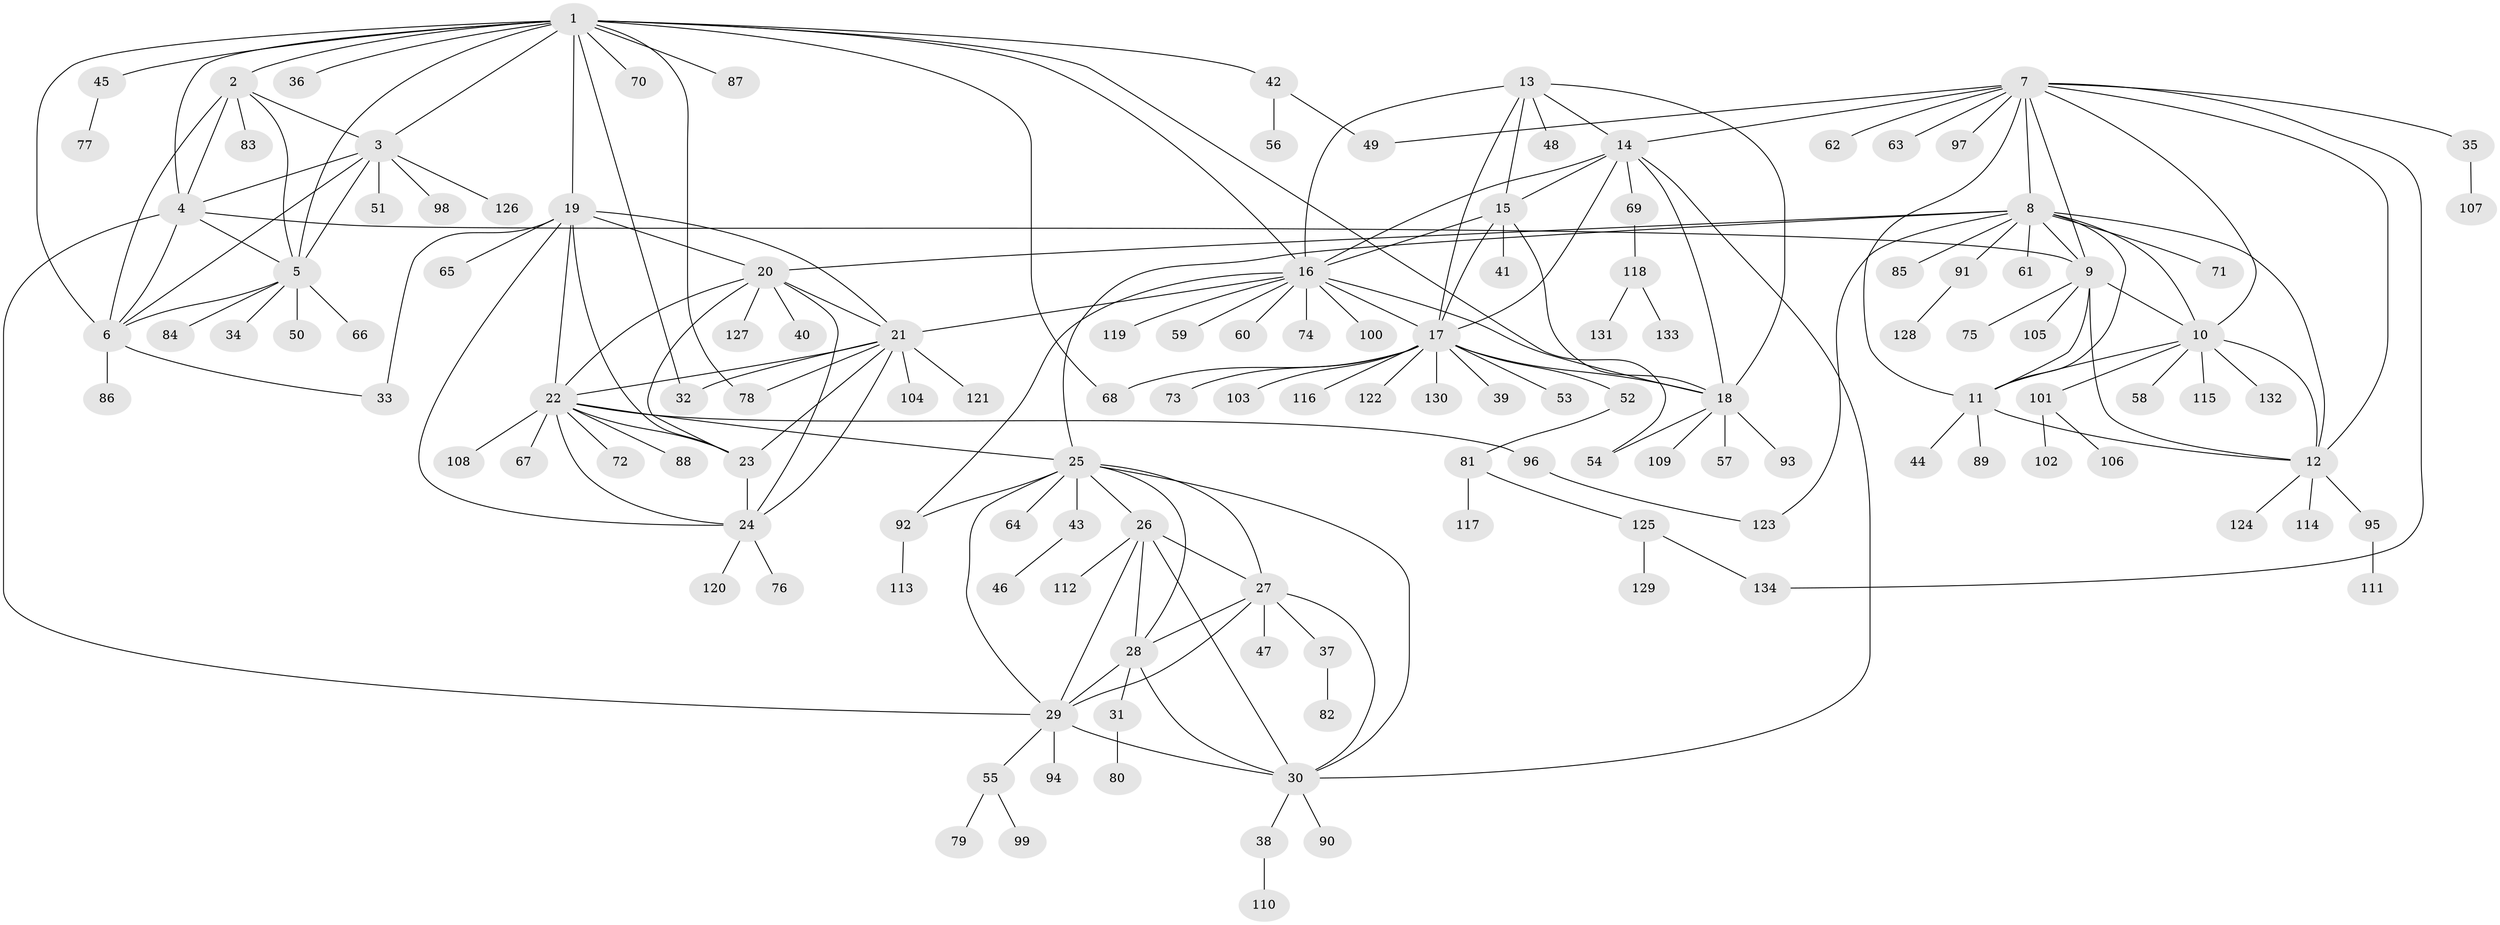 // Generated by graph-tools (version 1.1) at 2025/15/03/09/25 04:15:57]
// undirected, 134 vertices, 198 edges
graph export_dot {
graph [start="1"]
  node [color=gray90,style=filled];
  1;
  2;
  3;
  4;
  5;
  6;
  7;
  8;
  9;
  10;
  11;
  12;
  13;
  14;
  15;
  16;
  17;
  18;
  19;
  20;
  21;
  22;
  23;
  24;
  25;
  26;
  27;
  28;
  29;
  30;
  31;
  32;
  33;
  34;
  35;
  36;
  37;
  38;
  39;
  40;
  41;
  42;
  43;
  44;
  45;
  46;
  47;
  48;
  49;
  50;
  51;
  52;
  53;
  54;
  55;
  56;
  57;
  58;
  59;
  60;
  61;
  62;
  63;
  64;
  65;
  66;
  67;
  68;
  69;
  70;
  71;
  72;
  73;
  74;
  75;
  76;
  77;
  78;
  79;
  80;
  81;
  82;
  83;
  84;
  85;
  86;
  87;
  88;
  89;
  90;
  91;
  92;
  93;
  94;
  95;
  96;
  97;
  98;
  99;
  100;
  101;
  102;
  103;
  104;
  105;
  106;
  107;
  108;
  109;
  110;
  111;
  112;
  113;
  114;
  115;
  116;
  117;
  118;
  119;
  120;
  121;
  122;
  123;
  124;
  125;
  126;
  127;
  128;
  129;
  130;
  131;
  132;
  133;
  134;
  1 -- 2;
  1 -- 3;
  1 -- 4;
  1 -- 5;
  1 -- 6;
  1 -- 16;
  1 -- 19;
  1 -- 32;
  1 -- 36;
  1 -- 42;
  1 -- 45;
  1 -- 54;
  1 -- 68;
  1 -- 70;
  1 -- 78;
  1 -- 87;
  2 -- 3;
  2 -- 4;
  2 -- 5;
  2 -- 6;
  2 -- 83;
  3 -- 4;
  3 -- 5;
  3 -- 6;
  3 -- 51;
  3 -- 98;
  3 -- 126;
  4 -- 5;
  4 -- 6;
  4 -- 9;
  4 -- 29;
  5 -- 6;
  5 -- 34;
  5 -- 50;
  5 -- 66;
  5 -- 84;
  6 -- 33;
  6 -- 86;
  7 -- 8;
  7 -- 9;
  7 -- 10;
  7 -- 11;
  7 -- 12;
  7 -- 14;
  7 -- 35;
  7 -- 49;
  7 -- 62;
  7 -- 63;
  7 -- 97;
  7 -- 134;
  8 -- 9;
  8 -- 10;
  8 -- 11;
  8 -- 12;
  8 -- 20;
  8 -- 25;
  8 -- 61;
  8 -- 71;
  8 -- 85;
  8 -- 91;
  8 -- 123;
  9 -- 10;
  9 -- 11;
  9 -- 12;
  9 -- 75;
  9 -- 105;
  10 -- 11;
  10 -- 12;
  10 -- 58;
  10 -- 101;
  10 -- 115;
  10 -- 132;
  11 -- 12;
  11 -- 44;
  11 -- 89;
  12 -- 95;
  12 -- 114;
  12 -- 124;
  13 -- 14;
  13 -- 15;
  13 -- 16;
  13 -- 17;
  13 -- 18;
  13 -- 48;
  14 -- 15;
  14 -- 16;
  14 -- 17;
  14 -- 18;
  14 -- 30;
  14 -- 69;
  15 -- 16;
  15 -- 17;
  15 -- 18;
  15 -- 41;
  16 -- 17;
  16 -- 18;
  16 -- 21;
  16 -- 59;
  16 -- 60;
  16 -- 74;
  16 -- 92;
  16 -- 100;
  16 -- 119;
  17 -- 18;
  17 -- 39;
  17 -- 52;
  17 -- 53;
  17 -- 68;
  17 -- 73;
  17 -- 103;
  17 -- 116;
  17 -- 122;
  17 -- 130;
  18 -- 54;
  18 -- 57;
  18 -- 93;
  18 -- 109;
  19 -- 20;
  19 -- 21;
  19 -- 22;
  19 -- 23;
  19 -- 24;
  19 -- 33;
  19 -- 65;
  20 -- 21;
  20 -- 22;
  20 -- 23;
  20 -- 24;
  20 -- 40;
  20 -- 127;
  21 -- 22;
  21 -- 23;
  21 -- 24;
  21 -- 32;
  21 -- 78;
  21 -- 104;
  21 -- 121;
  22 -- 23;
  22 -- 24;
  22 -- 25;
  22 -- 67;
  22 -- 72;
  22 -- 88;
  22 -- 96;
  22 -- 108;
  23 -- 24;
  24 -- 76;
  24 -- 120;
  25 -- 26;
  25 -- 27;
  25 -- 28;
  25 -- 29;
  25 -- 30;
  25 -- 43;
  25 -- 64;
  25 -- 92;
  26 -- 27;
  26 -- 28;
  26 -- 29;
  26 -- 30;
  26 -- 112;
  27 -- 28;
  27 -- 29;
  27 -- 30;
  27 -- 37;
  27 -- 47;
  28 -- 29;
  28 -- 30;
  28 -- 31;
  29 -- 30;
  29 -- 55;
  29 -- 94;
  30 -- 38;
  30 -- 90;
  31 -- 80;
  35 -- 107;
  37 -- 82;
  38 -- 110;
  42 -- 49;
  42 -- 56;
  43 -- 46;
  45 -- 77;
  52 -- 81;
  55 -- 79;
  55 -- 99;
  69 -- 118;
  81 -- 117;
  81 -- 125;
  91 -- 128;
  92 -- 113;
  95 -- 111;
  96 -- 123;
  101 -- 102;
  101 -- 106;
  118 -- 131;
  118 -- 133;
  125 -- 129;
  125 -- 134;
}
